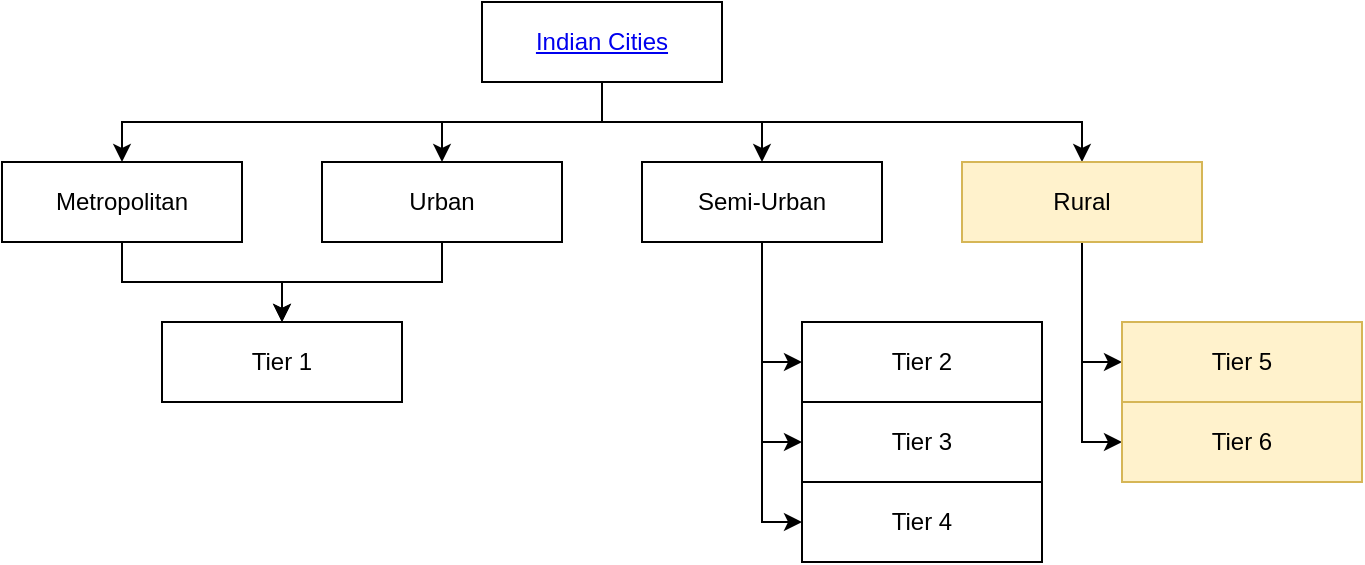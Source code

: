 <mxfile version="13.6.2" type="github" pages="3">
  <diagram id="8kKWbMw9pSqV0C8SBLqy" name="Indian-Cities">
    <mxGraphModel dx="1298" dy="813" grid="1" gridSize="10" guides="1" tooltips="1" connect="1" arrows="1" fold="1" page="1" pageScale="1" pageWidth="1100" pageHeight="850" math="0" shadow="0">
      <root>
        <mxCell id="0" />
        <mxCell id="1" parent="0" />
        <mxCell id="DS4k8uAIzJZxYumFX1fF-19" style="edgeStyle=orthogonalEdgeStyle;rounded=0;orthogonalLoop=1;jettySize=auto;html=1;entryX=0.5;entryY=0;entryDx=0;entryDy=0;" edge="1" parent="1" source="DS4k8uAIzJZxYumFX1fF-1" target="DS4k8uAIzJZxYumFX1fF-4">
          <mxGeometry relative="1" as="geometry">
            <Array as="points">
              <mxPoint x="500" y="220" />
              <mxPoint x="260" y="220" />
            </Array>
          </mxGeometry>
        </mxCell>
        <mxCell id="DS4k8uAIzJZxYumFX1fF-20" style="edgeStyle=orthogonalEdgeStyle;rounded=0;orthogonalLoop=1;jettySize=auto;html=1;" edge="1" parent="1" source="DS4k8uAIzJZxYumFX1fF-1" target="DS4k8uAIzJZxYumFX1fF-2">
          <mxGeometry relative="1" as="geometry" />
        </mxCell>
        <mxCell id="DS4k8uAIzJZxYumFX1fF-21" style="edgeStyle=orthogonalEdgeStyle;rounded=0;orthogonalLoop=1;jettySize=auto;html=1;" edge="1" parent="1" source="DS4k8uAIzJZxYumFX1fF-1" target="DS4k8uAIzJZxYumFX1fF-3">
          <mxGeometry relative="1" as="geometry" />
        </mxCell>
        <mxCell id="DS4k8uAIzJZxYumFX1fF-22" style="edgeStyle=orthogonalEdgeStyle;rounded=0;orthogonalLoop=1;jettySize=auto;html=1;" edge="1" parent="1" source="DS4k8uAIzJZxYumFX1fF-1" target="DS4k8uAIzJZxYumFX1fF-5">
          <mxGeometry relative="1" as="geometry">
            <Array as="points">
              <mxPoint x="500" y="220" />
              <mxPoint x="740" y="220" />
            </Array>
          </mxGeometry>
        </mxCell>
        <mxCell id="DS4k8uAIzJZxYumFX1fF-1" value="&lt;a href=&quot;https://en.wikipedia.org/wiki/Classification_of_Indian_cities&quot;&gt;Indian Cities&lt;/a&gt;" style="rounded=0;whiteSpace=wrap;html=1;" vertex="1" parent="1">
          <mxGeometry x="440" y="160" width="120" height="40" as="geometry" />
        </mxCell>
        <mxCell id="DS4k8uAIzJZxYumFX1fF-13" style="edgeStyle=orthogonalEdgeStyle;rounded=0;orthogonalLoop=1;jettySize=auto;html=1;" edge="1" parent="1" source="DS4k8uAIzJZxYumFX1fF-2" target="DS4k8uAIzJZxYumFX1fF-11">
          <mxGeometry relative="1" as="geometry" />
        </mxCell>
        <mxCell id="DS4k8uAIzJZxYumFX1fF-2" value="Urban" style="rounded=0;whiteSpace=wrap;html=1;" vertex="1" parent="1">
          <mxGeometry x="360" y="240" width="120" height="40" as="geometry" />
        </mxCell>
        <mxCell id="DS4k8uAIzJZxYumFX1fF-14" style="edgeStyle=orthogonalEdgeStyle;rounded=0;orthogonalLoop=1;jettySize=auto;html=1;entryX=0;entryY=0.5;entryDx=0;entryDy=0;" edge="1" parent="1" source="DS4k8uAIzJZxYumFX1fF-3" target="DS4k8uAIzJZxYumFX1fF-8">
          <mxGeometry relative="1" as="geometry" />
        </mxCell>
        <mxCell id="DS4k8uAIzJZxYumFX1fF-15" style="edgeStyle=orthogonalEdgeStyle;rounded=0;orthogonalLoop=1;jettySize=auto;html=1;entryX=0;entryY=0.5;entryDx=0;entryDy=0;" edge="1" parent="1" source="DS4k8uAIzJZxYumFX1fF-3" target="DS4k8uAIzJZxYumFX1fF-9">
          <mxGeometry relative="1" as="geometry" />
        </mxCell>
        <mxCell id="DS4k8uAIzJZxYumFX1fF-16" style="edgeStyle=orthogonalEdgeStyle;rounded=0;orthogonalLoop=1;jettySize=auto;html=1;entryX=0;entryY=0.5;entryDx=0;entryDy=0;" edge="1" parent="1" source="DS4k8uAIzJZxYumFX1fF-3" target="DS4k8uAIzJZxYumFX1fF-10">
          <mxGeometry relative="1" as="geometry" />
        </mxCell>
        <mxCell id="DS4k8uAIzJZxYumFX1fF-3" value="Semi-Urban" style="rounded=0;whiteSpace=wrap;html=1;" vertex="1" parent="1">
          <mxGeometry x="520" y="240" width="120" height="40" as="geometry" />
        </mxCell>
        <mxCell id="DS4k8uAIzJZxYumFX1fF-12" style="edgeStyle=orthogonalEdgeStyle;rounded=0;orthogonalLoop=1;jettySize=auto;html=1;" edge="1" parent="1" source="DS4k8uAIzJZxYumFX1fF-4" target="DS4k8uAIzJZxYumFX1fF-11">
          <mxGeometry relative="1" as="geometry" />
        </mxCell>
        <mxCell id="DS4k8uAIzJZxYumFX1fF-4" value="Metropolitan" style="rounded=0;whiteSpace=wrap;html=1;" vertex="1" parent="1">
          <mxGeometry x="200" y="240" width="120" height="40" as="geometry" />
        </mxCell>
        <mxCell id="DS4k8uAIzJZxYumFX1fF-17" style="edgeStyle=orthogonalEdgeStyle;rounded=0;orthogonalLoop=1;jettySize=auto;html=1;entryX=0;entryY=0.5;entryDx=0;entryDy=0;" edge="1" parent="1" source="DS4k8uAIzJZxYumFX1fF-5" target="DS4k8uAIzJZxYumFX1fF-6">
          <mxGeometry relative="1" as="geometry" />
        </mxCell>
        <mxCell id="DS4k8uAIzJZxYumFX1fF-18" style="edgeStyle=orthogonalEdgeStyle;rounded=0;orthogonalLoop=1;jettySize=auto;html=1;entryX=0;entryY=0.5;entryDx=0;entryDy=0;" edge="1" parent="1" source="DS4k8uAIzJZxYumFX1fF-5" target="DS4k8uAIzJZxYumFX1fF-7">
          <mxGeometry relative="1" as="geometry" />
        </mxCell>
        <mxCell id="DS4k8uAIzJZxYumFX1fF-5" value="Rural&lt;span style=&quot;color: rgba(0 , 0 , 0 , 0) ; font-family: monospace ; font-size: 0px&quot;&gt;%3CmxGraphModel%3E%3Croot%3E%3CmxCell%20id%3D%220%22%2F%3E%3CmxCell%20id%3D%221%22%20parent%3D%220%22%2F%3E%3CmxCell%20id%3D%222%22%20value%3D%22India%22%20style%3D%22rounded%3D0%3BwhiteSpace%3Dwrap%3Bhtml%3D1%3B%22%20vertex%3D%221%22%20parent%3D%221%22%3E%3CmxGeometry%20x%3D%22360%22%20y%3D%22240%22%20width%3D%22120%22%20height%3D%2240%22%20as%3D%22geometry%22%2F%3E%3C%2FmxCell%3E%3C%2Froot%3E%3C%2FmxGraphModel%3E&lt;/span&gt;" style="rounded=0;whiteSpace=wrap;html=1;fillColor=#fff2cc;strokeColor=#d6b656;" vertex="1" parent="1">
          <mxGeometry x="680" y="240" width="120" height="40" as="geometry" />
        </mxCell>
        <mxCell id="DS4k8uAIzJZxYumFX1fF-6" value="Tier 6" style="rounded=0;whiteSpace=wrap;html=1;fillColor=#fff2cc;strokeColor=#d6b656;" vertex="1" parent="1">
          <mxGeometry x="760" y="360" width="120" height="40" as="geometry" />
        </mxCell>
        <mxCell id="DS4k8uAIzJZxYumFX1fF-7" value="Tier 5" style="rounded=0;whiteSpace=wrap;html=1;fillColor=#fff2cc;strokeColor=#d6b656;" vertex="1" parent="1">
          <mxGeometry x="760" y="320" width="120" height="40" as="geometry" />
        </mxCell>
        <mxCell id="DS4k8uAIzJZxYumFX1fF-8" value="Tier 4&lt;span style=&quot;color: rgba(0 , 0 , 0 , 0) ; font-family: monospace ; font-size: 0px&quot;&gt;%3CmxGraphModel%3E%3Croot%3E%3CmxCell%20id%3D%220%22%2F%3E%3CmxCell%20id%3D%221%22%20parent%3D%220%22%2F%3E%3CmxCell%20id%3D%222%22%20value%3D%22India%22%20style%3D%22rounded%3D0%3BwhiteSpace%3Dwrap%3Bhtml%3D1%3B%22%20vertex%3D%221%22%20parent%3D%221%22%3E%3CmxGeometry%20x%3D%22360%22%20y%3D%22240%22%20width%3D%22120%22%20height%3D%2240%22%20as%3D%22geometry%22%2F%3E%3C%2FmxCell%3E%3C%2Froot%3E%3C%2FmxGraphModel%3E&lt;/span&gt;" style="rounded=0;whiteSpace=wrap;html=1;" vertex="1" parent="1">
          <mxGeometry x="600" y="400" width="120" height="40" as="geometry" />
        </mxCell>
        <mxCell id="DS4k8uAIzJZxYumFX1fF-9" value="Tier 3" style="rounded=0;whiteSpace=wrap;html=1;" vertex="1" parent="1">
          <mxGeometry x="600" y="360" width="120" height="40" as="geometry" />
        </mxCell>
        <mxCell id="DS4k8uAIzJZxYumFX1fF-10" value="Tier 2" style="rounded=0;whiteSpace=wrap;html=1;" vertex="1" parent="1">
          <mxGeometry x="600" y="320" width="120" height="40" as="geometry" />
        </mxCell>
        <mxCell id="DS4k8uAIzJZxYumFX1fF-11" value="Tier 1" style="rounded=0;whiteSpace=wrap;html=1;" vertex="1" parent="1">
          <mxGeometry x="280" y="320" width="120" height="40" as="geometry" />
        </mxCell>
      </root>
    </mxGraphModel>
  </diagram>
  <diagram id="pAhLUk2DgENgFp1MZz0y" name="India-Rural">
    <mxGraphModel dx="1527" dy="956" grid="1" gridSize="10" guides="1" tooltips="1" connect="1" arrows="1" fold="1" page="1" pageScale="1" pageWidth="1100" pageHeight="850" math="0" shadow="0">
      <root>
        <mxCell id="s4hwWxdY0nRDQfcN49-O-0" />
        <mxCell id="s4hwWxdY0nRDQfcN49-O-1" parent="s4hwWxdY0nRDQfcN49-O-0" />
        <mxCell id="tGWvKv2f_1cZI7tXwJuk-4" style="edgeStyle=orthogonalEdgeStyle;rounded=0;orthogonalLoop=1;jettySize=auto;html=1;" edge="1" parent="s4hwWxdY0nRDQfcN49-O-1" source="JR11sHcIEQDA4adZJ9pe-0" target="rH7blxC7bQuH0pO4v2aS-3">
          <mxGeometry relative="1" as="geometry">
            <Array as="points">
              <mxPoint x="620" y="140" />
              <mxPoint x="860" y="140" />
            </Array>
          </mxGeometry>
        </mxCell>
        <mxCell id="tGWvKv2f_1cZI7tXwJuk-7" style="edgeStyle=orthogonalEdgeStyle;rounded=0;orthogonalLoop=1;jettySize=auto;html=1;" edge="1" parent="s4hwWxdY0nRDQfcN49-O-1" source="JR11sHcIEQDA4adZJ9pe-0" target="rH7blxC7bQuH0pO4v2aS-2">
          <mxGeometry relative="1" as="geometry" />
        </mxCell>
        <mxCell id="tGWvKv2f_1cZI7tXwJuk-8" style="edgeStyle=orthogonalEdgeStyle;rounded=0;orthogonalLoop=1;jettySize=auto;html=1;" edge="1" parent="s4hwWxdY0nRDQfcN49-O-1" source="JR11sHcIEQDA4adZJ9pe-0" target="rH7blxC7bQuH0pO4v2aS-11">
          <mxGeometry relative="1" as="geometry">
            <Array as="points">
              <mxPoint x="620" y="140" />
              <mxPoint x="380" y="140" />
            </Array>
          </mxGeometry>
        </mxCell>
        <mxCell id="JR11sHcIEQDA4adZJ9pe-0" value="India-Rural" style="rounded=0;whiteSpace=wrap;html=1;" vertex="1" parent="s4hwWxdY0nRDQfcN49-O-1">
          <mxGeometry x="560" y="80" width="120" height="40" as="geometry" />
        </mxCell>
        <mxCell id="rH7blxC7bQuH0pO4v2aS-0" value="Population" style="rounded=0;whiteSpace=wrap;html=1;" vertex="1" parent="s4hwWxdY0nRDQfcN49-O-1">
          <mxGeometry x="720" y="280" width="120" height="40" as="geometry" />
        </mxCell>
        <mxCell id="rH7blxC7bQuH0pO4v2aS-37" style="edgeStyle=orthogonalEdgeStyle;rounded=0;orthogonalLoop=1;jettySize=auto;html=1;" edge="1" parent="s4hwWxdY0nRDQfcN49-O-1" source="rH7blxC7bQuH0pO4v2aS-2" target="rH7blxC7bQuH0pO4v2aS-10">
          <mxGeometry relative="1" as="geometry">
            <Array as="points">
              <mxPoint x="620" y="240" />
              <mxPoint x="460" y="240" />
            </Array>
          </mxGeometry>
        </mxCell>
        <mxCell id="tGWvKv2f_1cZI7tXwJuk-6" style="edgeStyle=orthogonalEdgeStyle;rounded=0;orthogonalLoop=1;jettySize=auto;html=1;" edge="1" parent="s4hwWxdY0nRDQfcN49-O-1" source="rH7blxC7bQuH0pO4v2aS-2" target="rH7blxC7bQuH0pO4v2aS-0">
          <mxGeometry relative="1" as="geometry">
            <Array as="points">
              <mxPoint x="620" y="240" />
              <mxPoint x="780" y="240" />
            </Array>
          </mxGeometry>
        </mxCell>
        <mxCell id="rH7blxC7bQuH0pO4v2aS-2" value="Society" style="rounded=0;whiteSpace=wrap;html=1;" vertex="1" parent="s4hwWxdY0nRDQfcN49-O-1">
          <mxGeometry x="560" y="160" width="120" height="40" as="geometry" />
        </mxCell>
        <mxCell id="rH7blxC7bQuH0pO4v2aS-27" style="edgeStyle=orthogonalEdgeStyle;rounded=0;orthogonalLoop=1;jettySize=auto;html=1;" edge="1" parent="s4hwWxdY0nRDQfcN49-O-1" source="rH7blxC7bQuH0pO4v2aS-3" target="rH7blxC7bQuH0pO4v2aS-5">
          <mxGeometry relative="1" as="geometry">
            <Array as="points">
              <mxPoint x="940" y="180" />
              <mxPoint x="940" y="260" />
            </Array>
          </mxGeometry>
        </mxCell>
        <mxCell id="rH7blxC7bQuH0pO4v2aS-28" style="edgeStyle=orthogonalEdgeStyle;rounded=0;orthogonalLoop=1;jettySize=auto;html=1;entryX=0;entryY=0.5;entryDx=0;entryDy=0;" edge="1" parent="s4hwWxdY0nRDQfcN49-O-1" source="rH7blxC7bQuH0pO4v2aS-3" target="rH7blxC7bQuH0pO4v2aS-8">
          <mxGeometry relative="1" as="geometry" />
        </mxCell>
        <mxCell id="rH7blxC7bQuH0pO4v2aS-29" style="edgeStyle=orthogonalEdgeStyle;rounded=0;orthogonalLoop=1;jettySize=auto;html=1;entryX=0;entryY=0.5;entryDx=0;entryDy=0;" edge="1" parent="s4hwWxdY0nRDQfcN49-O-1" source="rH7blxC7bQuH0pO4v2aS-3" target="rH7blxC7bQuH0pO4v2aS-7">
          <mxGeometry relative="1" as="geometry" />
        </mxCell>
        <mxCell id="rH7blxC7bQuH0pO4v2aS-30" style="edgeStyle=orthogonalEdgeStyle;rounded=0;orthogonalLoop=1;jettySize=auto;html=1;entryX=0;entryY=0.5;entryDx=0;entryDy=0;" edge="1" parent="s4hwWxdY0nRDQfcN49-O-1" source="rH7blxC7bQuH0pO4v2aS-3" target="rH7blxC7bQuH0pO4v2aS-6">
          <mxGeometry relative="1" as="geometry" />
        </mxCell>
        <mxCell id="tGWvKv2f_1cZI7tXwJuk-5" style="edgeStyle=orthogonalEdgeStyle;rounded=0;orthogonalLoop=1;jettySize=auto;html=1;entryX=0;entryY=0.5;entryDx=0;entryDy=0;" edge="1" parent="s4hwWxdY0nRDQfcN49-O-1" source="rH7blxC7bQuH0pO4v2aS-3" target="rH7blxC7bQuH0pO4v2aS-5">
          <mxGeometry relative="1" as="geometry" />
        </mxCell>
        <mxCell id="rH7blxC7bQuH0pO4v2aS-3" value="Environment" style="rounded=0;whiteSpace=wrap;html=1;" vertex="1" parent="s4hwWxdY0nRDQfcN49-O-1">
          <mxGeometry x="800" y="160" width="120" height="40" as="geometry" />
        </mxCell>
        <mxCell id="rH7blxC7bQuH0pO4v2aS-5" value="Land" style="rounded=0;whiteSpace=wrap;html=1;" vertex="1" parent="s4hwWxdY0nRDQfcN49-O-1">
          <mxGeometry x="960" y="160" width="120" height="40" as="geometry" />
        </mxCell>
        <mxCell id="rH7blxC7bQuH0pO4v2aS-6" value="Mountains" style="rounded=0;whiteSpace=wrap;html=1;" vertex="1" parent="s4hwWxdY0nRDQfcN49-O-1">
          <mxGeometry x="960" y="200" width="120" height="40" as="geometry" />
        </mxCell>
        <mxCell id="rH7blxC7bQuH0pO4v2aS-7" value="Rivers,Lakes,etc." style="rounded=0;whiteSpace=wrap;html=1;" vertex="1" parent="s4hwWxdY0nRDQfcN49-O-1">
          <mxGeometry x="960" y="240" width="120" height="40" as="geometry" />
        </mxCell>
        <mxCell id="rH7blxC7bQuH0pO4v2aS-8" value="..." style="rounded=0;whiteSpace=wrap;html=1;" vertex="1" parent="s4hwWxdY0nRDQfcN49-O-1">
          <mxGeometry x="960" y="280" width="120" height="40" as="geometry" />
        </mxCell>
        <mxCell id="tGWvKv2f_1cZI7tXwJuk-35" style="edgeStyle=orthogonalEdgeStyle;rounded=0;orthogonalLoop=1;jettySize=auto;html=1;" edge="1" parent="s4hwWxdY0nRDQfcN49-O-1" source="rH7blxC7bQuH0pO4v2aS-10" target="rH7blxC7bQuH0pO4v2aS-42">
          <mxGeometry relative="1" as="geometry" />
        </mxCell>
        <mxCell id="tGWvKv2f_1cZI7tXwJuk-36" style="edgeStyle=orthogonalEdgeStyle;rounded=0;orthogonalLoop=1;jettySize=auto;html=1;" edge="1" parent="s4hwWxdY0nRDQfcN49-O-1" source="rH7blxC7bQuH0pO4v2aS-10" target="rH7blxC7bQuH0pO4v2aS-40">
          <mxGeometry relative="1" as="geometry">
            <Array as="points">
              <mxPoint x="460" y="340" />
              <mxPoint x="700" y="340" />
            </Array>
          </mxGeometry>
        </mxCell>
        <mxCell id="tGWvKv2f_1cZI7tXwJuk-42" style="edgeStyle=orthogonalEdgeStyle;rounded=0;orthogonalLoop=1;jettySize=auto;html=1;" edge="1" parent="s4hwWxdY0nRDQfcN49-O-1" source="rH7blxC7bQuH0pO4v2aS-10" target="tGWvKv2f_1cZI7tXwJuk-41">
          <mxGeometry relative="1" as="geometry">
            <Array as="points">
              <mxPoint x="460" y="340" />
              <mxPoint x="220" y="340" />
            </Array>
          </mxGeometry>
        </mxCell>
        <mxCell id="tGWvKv2f_1cZI7tXwJuk-49" style="edgeStyle=orthogonalEdgeStyle;rounded=0;orthogonalLoop=1;jettySize=auto;html=1;entryX=0.5;entryY=0;entryDx=0;entryDy=0;" edge="1" parent="s4hwWxdY0nRDQfcN49-O-1" source="rH7blxC7bQuH0pO4v2aS-10" target="rH7blxC7bQuH0pO4v2aS-16">
          <mxGeometry relative="1" as="geometry">
            <Array as="points">
              <mxPoint x="460" y="340" />
              <mxPoint x="380" y="340" />
            </Array>
          </mxGeometry>
        </mxCell>
        <mxCell id="rH7blxC7bQuH0pO4v2aS-10" value="Public/Private&lt;br&gt;Sector" style="rounded=0;whiteSpace=wrap;html=1;" vertex="1" parent="s4hwWxdY0nRDQfcN49-O-1">
          <mxGeometry x="400" y="280" width="120" height="40" as="geometry" />
        </mxCell>
        <mxCell id="rH7blxC7bQuH0pO4v2aS-32" style="edgeStyle=orthogonalEdgeStyle;rounded=0;orthogonalLoop=1;jettySize=auto;html=1;entryX=1;entryY=0.5;entryDx=0;entryDy=0;" edge="1" parent="s4hwWxdY0nRDQfcN49-O-1" target="rH7blxC7bQuH0pO4v2aS-15">
          <mxGeometry relative="1" as="geometry">
            <mxPoint x="330" y="180" as="sourcePoint" />
            <Array as="points">
              <mxPoint x="310" y="180" />
              <mxPoint x="310" y="220" />
            </Array>
          </mxGeometry>
        </mxCell>
        <mxCell id="rH7blxC7bQuH0pO4v2aS-33" style="edgeStyle=orthogonalEdgeStyle;rounded=0;orthogonalLoop=1;jettySize=auto;html=1;entryX=1;entryY=0.5;entryDx=0;entryDy=0;" edge="1" parent="s4hwWxdY0nRDQfcN49-O-1" target="rH7blxC7bQuH0pO4v2aS-12">
          <mxGeometry relative="1" as="geometry">
            <mxPoint x="330" y="180" as="sourcePoint" />
            <Array as="points">
              <mxPoint x="330" y="180" />
              <mxPoint x="330" y="180" />
            </Array>
          </mxGeometry>
        </mxCell>
        <mxCell id="rH7blxC7bQuH0pO4v2aS-11" value="Governance" style="rounded=0;whiteSpace=wrap;html=1;" vertex="1" parent="s4hwWxdY0nRDQfcN49-O-1">
          <mxGeometry x="320" y="160" width="120" height="40" as="geometry" />
        </mxCell>
        <mxCell id="rH7blxC7bQuH0pO4v2aS-12" value="Policy" style="rounded=0;whiteSpace=wrap;html=1;" vertex="1" parent="s4hwWxdY0nRDQfcN49-O-1">
          <mxGeometry x="160" y="160" width="120" height="40" as="geometry" />
        </mxCell>
        <mxCell id="rH7blxC7bQuH0pO4v2aS-15" value="Law" style="rounded=0;whiteSpace=wrap;html=1;" vertex="1" parent="s4hwWxdY0nRDQfcN49-O-1">
          <mxGeometry x="160" y="200" width="120" height="40" as="geometry" />
        </mxCell>
        <mxCell id="tGWvKv2f_1cZI7tXwJuk-43" style="edgeStyle=orthogonalEdgeStyle;rounded=0;orthogonalLoop=1;jettySize=auto;html=1;entryX=0;entryY=0.5;entryDx=0;entryDy=0;" edge="1" parent="s4hwWxdY0nRDQfcN49-O-1" source="rH7blxC7bQuH0pO4v2aS-16" target="tGWvKv2f_1cZI7tXwJuk-31">
          <mxGeometry relative="1" as="geometry" />
        </mxCell>
        <mxCell id="tGWvKv2f_1cZI7tXwJuk-44" style="edgeStyle=orthogonalEdgeStyle;rounded=0;orthogonalLoop=1;jettySize=auto;html=1;entryX=0;entryY=0.5;entryDx=0;entryDy=0;" edge="1" parent="s4hwWxdY0nRDQfcN49-O-1" source="rH7blxC7bQuH0pO4v2aS-16" target="rH7blxC7bQuH0pO4v2aS-18">
          <mxGeometry relative="1" as="geometry" />
        </mxCell>
        <mxCell id="tGWvKv2f_1cZI7tXwJuk-46" style="edgeStyle=orthogonalEdgeStyle;rounded=0;orthogonalLoop=1;jettySize=auto;html=1;entryX=0;entryY=0.5;entryDx=0;entryDy=0;" edge="1" parent="s4hwWxdY0nRDQfcN49-O-1" source="rH7blxC7bQuH0pO4v2aS-16" target="rH7blxC7bQuH0pO4v2aS-17">
          <mxGeometry relative="1" as="geometry" />
        </mxCell>
        <mxCell id="tGWvKv2f_1cZI7tXwJuk-47" style="edgeStyle=orthogonalEdgeStyle;rounded=0;orthogonalLoop=1;jettySize=auto;html=1;entryX=0;entryY=0.5;entryDx=0;entryDy=0;" edge="1" parent="s4hwWxdY0nRDQfcN49-O-1" source="rH7blxC7bQuH0pO4v2aS-16" target="rH7blxC7bQuH0pO4v2aS-19">
          <mxGeometry relative="1" as="geometry" />
        </mxCell>
        <mxCell id="rH7blxC7bQuH0pO4v2aS-16" value="Infrastructure" style="rounded=0;whiteSpace=wrap;html=1;" vertex="1" parent="s4hwWxdY0nRDQfcN49-O-1">
          <mxGeometry x="320" y="360" width="120" height="40" as="geometry" />
        </mxCell>
        <mxCell id="rH7blxC7bQuH0pO4v2aS-17" value="Roads" style="rounded=0;whiteSpace=wrap;html=1;" vertex="1" parent="s4hwWxdY0nRDQfcN49-O-1">
          <mxGeometry x="400" y="480" width="120" height="40" as="geometry" />
        </mxCell>
        <mxCell id="rH7blxC7bQuH0pO4v2aS-18" value="Electricity" style="rounded=0;whiteSpace=wrap;html=1;" vertex="1" parent="s4hwWxdY0nRDQfcN49-O-1">
          <mxGeometry x="400" y="520" width="120" height="40" as="geometry" />
        </mxCell>
        <mxCell id="rH7blxC7bQuH0pO4v2aS-19" value="Water" style="rounded=0;whiteSpace=wrap;html=1;" vertex="1" parent="s4hwWxdY0nRDQfcN49-O-1">
          <mxGeometry x="400" y="440" width="120" height="40" as="geometry" />
        </mxCell>
        <mxCell id="tGWvKv2f_1cZI7tXwJuk-37" style="edgeStyle=orthogonalEdgeStyle;rounded=0;orthogonalLoop=1;jettySize=auto;html=1;entryX=0;entryY=0.5;entryDx=0;entryDy=0;" edge="1" parent="s4hwWxdY0nRDQfcN49-O-1" source="rH7blxC7bQuH0pO4v2aS-40" target="tGWvKv2f_1cZI7tXwJuk-34">
          <mxGeometry relative="1" as="geometry" />
        </mxCell>
        <mxCell id="tGWvKv2f_1cZI7tXwJuk-38" style="edgeStyle=orthogonalEdgeStyle;rounded=0;orthogonalLoop=1;jettySize=auto;html=1;entryX=0;entryY=0.5;entryDx=0;entryDy=0;" edge="1" parent="s4hwWxdY0nRDQfcN49-O-1" source="rH7blxC7bQuH0pO4v2aS-40" target="tGWvKv2f_1cZI7tXwJuk-33">
          <mxGeometry relative="1" as="geometry" />
        </mxCell>
        <mxCell id="tGWvKv2f_1cZI7tXwJuk-39" style="edgeStyle=orthogonalEdgeStyle;rounded=0;orthogonalLoop=1;jettySize=auto;html=1;entryX=0;entryY=0.5;entryDx=0;entryDy=0;" edge="1" parent="s4hwWxdY0nRDQfcN49-O-1" source="rH7blxC7bQuH0pO4v2aS-40" target="tGWvKv2f_1cZI7tXwJuk-32">
          <mxGeometry relative="1" as="geometry" />
        </mxCell>
        <mxCell id="rH7blxC7bQuH0pO4v2aS-40" value="Products" style="rounded=0;whiteSpace=wrap;html=1;" vertex="1" parent="s4hwWxdY0nRDQfcN49-O-1">
          <mxGeometry x="640" y="360" width="120" height="40" as="geometry" />
        </mxCell>
        <mxCell id="tGWvKv2f_1cZI7tXwJuk-19" style="edgeStyle=orthogonalEdgeStyle;rounded=0;orthogonalLoop=1;jettySize=auto;html=1;entryX=0;entryY=0.5;entryDx=0;entryDy=0;" edge="1" parent="s4hwWxdY0nRDQfcN49-O-1" source="rH7blxC7bQuH0pO4v2aS-42" target="tGWvKv2f_1cZI7tXwJuk-18">
          <mxGeometry relative="1" as="geometry" />
        </mxCell>
        <mxCell id="tGWvKv2f_1cZI7tXwJuk-20" style="edgeStyle=orthogonalEdgeStyle;rounded=0;orthogonalLoop=1;jettySize=auto;html=1;entryX=0;entryY=0.5;entryDx=0;entryDy=0;" edge="1" parent="s4hwWxdY0nRDQfcN49-O-1" source="rH7blxC7bQuH0pO4v2aS-42" target="tGWvKv2f_1cZI7tXwJuk-17">
          <mxGeometry relative="1" as="geometry" />
        </mxCell>
        <mxCell id="tGWvKv2f_1cZI7tXwJuk-21" style="edgeStyle=orthogonalEdgeStyle;rounded=0;orthogonalLoop=1;jettySize=auto;html=1;entryX=0;entryY=0.5;entryDx=0;entryDy=0;" edge="1" parent="s4hwWxdY0nRDQfcN49-O-1" source="rH7blxC7bQuH0pO4v2aS-42" target="tGWvKv2f_1cZI7tXwJuk-16">
          <mxGeometry relative="1" as="geometry" />
        </mxCell>
        <mxCell id="tGWvKv2f_1cZI7tXwJuk-22" style="edgeStyle=orthogonalEdgeStyle;rounded=0;orthogonalLoop=1;jettySize=auto;html=1;entryX=0;entryY=0.5;entryDx=0;entryDy=0;" edge="1" parent="s4hwWxdY0nRDQfcN49-O-1" source="rH7blxC7bQuH0pO4v2aS-42" target="tGWvKv2f_1cZI7tXwJuk-15">
          <mxGeometry relative="1" as="geometry" />
        </mxCell>
        <mxCell id="tGWvKv2f_1cZI7tXwJuk-23" style="edgeStyle=orthogonalEdgeStyle;rounded=0;orthogonalLoop=1;jettySize=auto;html=1;entryX=0;entryY=0.5;entryDx=0;entryDy=0;" edge="1" parent="s4hwWxdY0nRDQfcN49-O-1" source="rH7blxC7bQuH0pO4v2aS-42" target="tGWvKv2f_1cZI7tXwJuk-14">
          <mxGeometry relative="1" as="geometry" />
        </mxCell>
        <mxCell id="tGWvKv2f_1cZI7tXwJuk-25" style="edgeStyle=orthogonalEdgeStyle;rounded=0;orthogonalLoop=1;jettySize=auto;html=1;entryX=0;entryY=0.5;entryDx=0;entryDy=0;" edge="1" parent="s4hwWxdY0nRDQfcN49-O-1" source="rH7blxC7bQuH0pO4v2aS-42" target="tGWvKv2f_1cZI7tXwJuk-24">
          <mxGeometry relative="1" as="geometry" />
        </mxCell>
        <mxCell id="rH7blxC7bQuH0pO4v2aS-42" value="Services" style="rounded=0;whiteSpace=wrap;html=1;" vertex="1" parent="s4hwWxdY0nRDQfcN49-O-1">
          <mxGeometry x="480" y="360" width="120" height="40" as="geometry" />
        </mxCell>
        <mxCell id="tGWvKv2f_1cZI7tXwJuk-14" value="Telecom" style="rounded=0;whiteSpace=wrap;html=1;" vertex="1" parent="s4hwWxdY0nRDQfcN49-O-1">
          <mxGeometry x="560" y="440" width="120" height="40" as="geometry" />
        </mxCell>
        <mxCell id="tGWvKv2f_1cZI7tXwJuk-15" value="Retail" style="rounded=0;whiteSpace=wrap;html=1;" vertex="1" parent="s4hwWxdY0nRDQfcN49-O-1">
          <mxGeometry x="560" y="480" width="120" height="40" as="geometry" />
        </mxCell>
        <mxCell id="tGWvKv2f_1cZI7tXwJuk-16" value="Education" style="rounded=0;whiteSpace=wrap;html=1;" vertex="1" parent="s4hwWxdY0nRDQfcN49-O-1">
          <mxGeometry x="560" y="520" width="120" height="40" as="geometry" />
        </mxCell>
        <mxCell id="tGWvKv2f_1cZI7tXwJuk-17" value="Finance" style="rounded=0;whiteSpace=wrap;html=1;" vertex="1" parent="s4hwWxdY0nRDQfcN49-O-1">
          <mxGeometry x="560" y="560" width="120" height="40" as="geometry" />
        </mxCell>
        <mxCell id="tGWvKv2f_1cZI7tXwJuk-18" value="Health" style="rounded=0;whiteSpace=wrap;html=1;" vertex="1" parent="s4hwWxdY0nRDQfcN49-O-1">
          <mxGeometry x="560" y="600" width="120" height="40" as="geometry" />
        </mxCell>
        <mxCell id="tGWvKv2f_1cZI7tXwJuk-24" value="..." style="rounded=0;whiteSpace=wrap;html=1;" vertex="1" parent="s4hwWxdY0nRDQfcN49-O-1">
          <mxGeometry x="560" y="640" width="120" height="40" as="geometry" />
        </mxCell>
        <mxCell id="tGWvKv2f_1cZI7tXwJuk-31" value="..." style="rounded=0;whiteSpace=wrap;html=1;" vertex="1" parent="s4hwWxdY0nRDQfcN49-O-1">
          <mxGeometry x="400" y="560" width="120" height="40" as="geometry" />
        </mxCell>
        <mxCell id="tGWvKv2f_1cZI7tXwJuk-32" value="Food" style="rounded=0;whiteSpace=wrap;html=1;" vertex="1" parent="s4hwWxdY0nRDQfcN49-O-1">
          <mxGeometry x="720" y="440" width="120" height="40" as="geometry" />
        </mxCell>
        <mxCell id="tGWvKv2f_1cZI7tXwJuk-33" value="Personal Hygeine" style="rounded=0;whiteSpace=wrap;html=1;" vertex="1" parent="s4hwWxdY0nRDQfcN49-O-1">
          <mxGeometry x="720" y="480" width="120" height="40" as="geometry" />
        </mxCell>
        <mxCell id="tGWvKv2f_1cZI7tXwJuk-34" value="Clothing" style="rounded=0;whiteSpace=wrap;html=1;" vertex="1" parent="s4hwWxdY0nRDQfcN49-O-1">
          <mxGeometry x="720" y="520" width="120" height="40" as="geometry" />
        </mxCell>
        <mxCell id="tGWvKv2f_1cZI7tXwJuk-40" value="..." style="rounded=0;whiteSpace=wrap;html=1;" vertex="1" parent="s4hwWxdY0nRDQfcN49-O-1">
          <mxGeometry x="720" y="560" width="120" height="40" as="geometry" />
        </mxCell>
        <mxCell id="tGWvKv2f_1cZI7tXwJuk-41" value="Employment" style="rounded=0;whiteSpace=wrap;html=1;" vertex="1" parent="s4hwWxdY0nRDQfcN49-O-1">
          <mxGeometry x="160" y="360" width="120" height="40" as="geometry" />
        </mxCell>
      </root>
    </mxGraphModel>
  </diagram>
  <diagram id="sBTlVuEhzaKXMrmpuu7z" name="Indian-Rural-Roles">
    <mxGraphModel dx="1298" dy="813" grid="1" gridSize="10" guides="1" tooltips="1" connect="1" arrows="1" fold="1" page="1" pageScale="1" pageWidth="1100" pageHeight="850" math="0" shadow="0">
      <root>
        <mxCell id="jpQSbtkV8NuHZ-qbk9-i-0" />
        <mxCell id="jpQSbtkV8NuHZ-qbk9-i-1" parent="jpQSbtkV8NuHZ-qbk9-i-0" />
      </root>
    </mxGraphModel>
  </diagram>
</mxfile>
